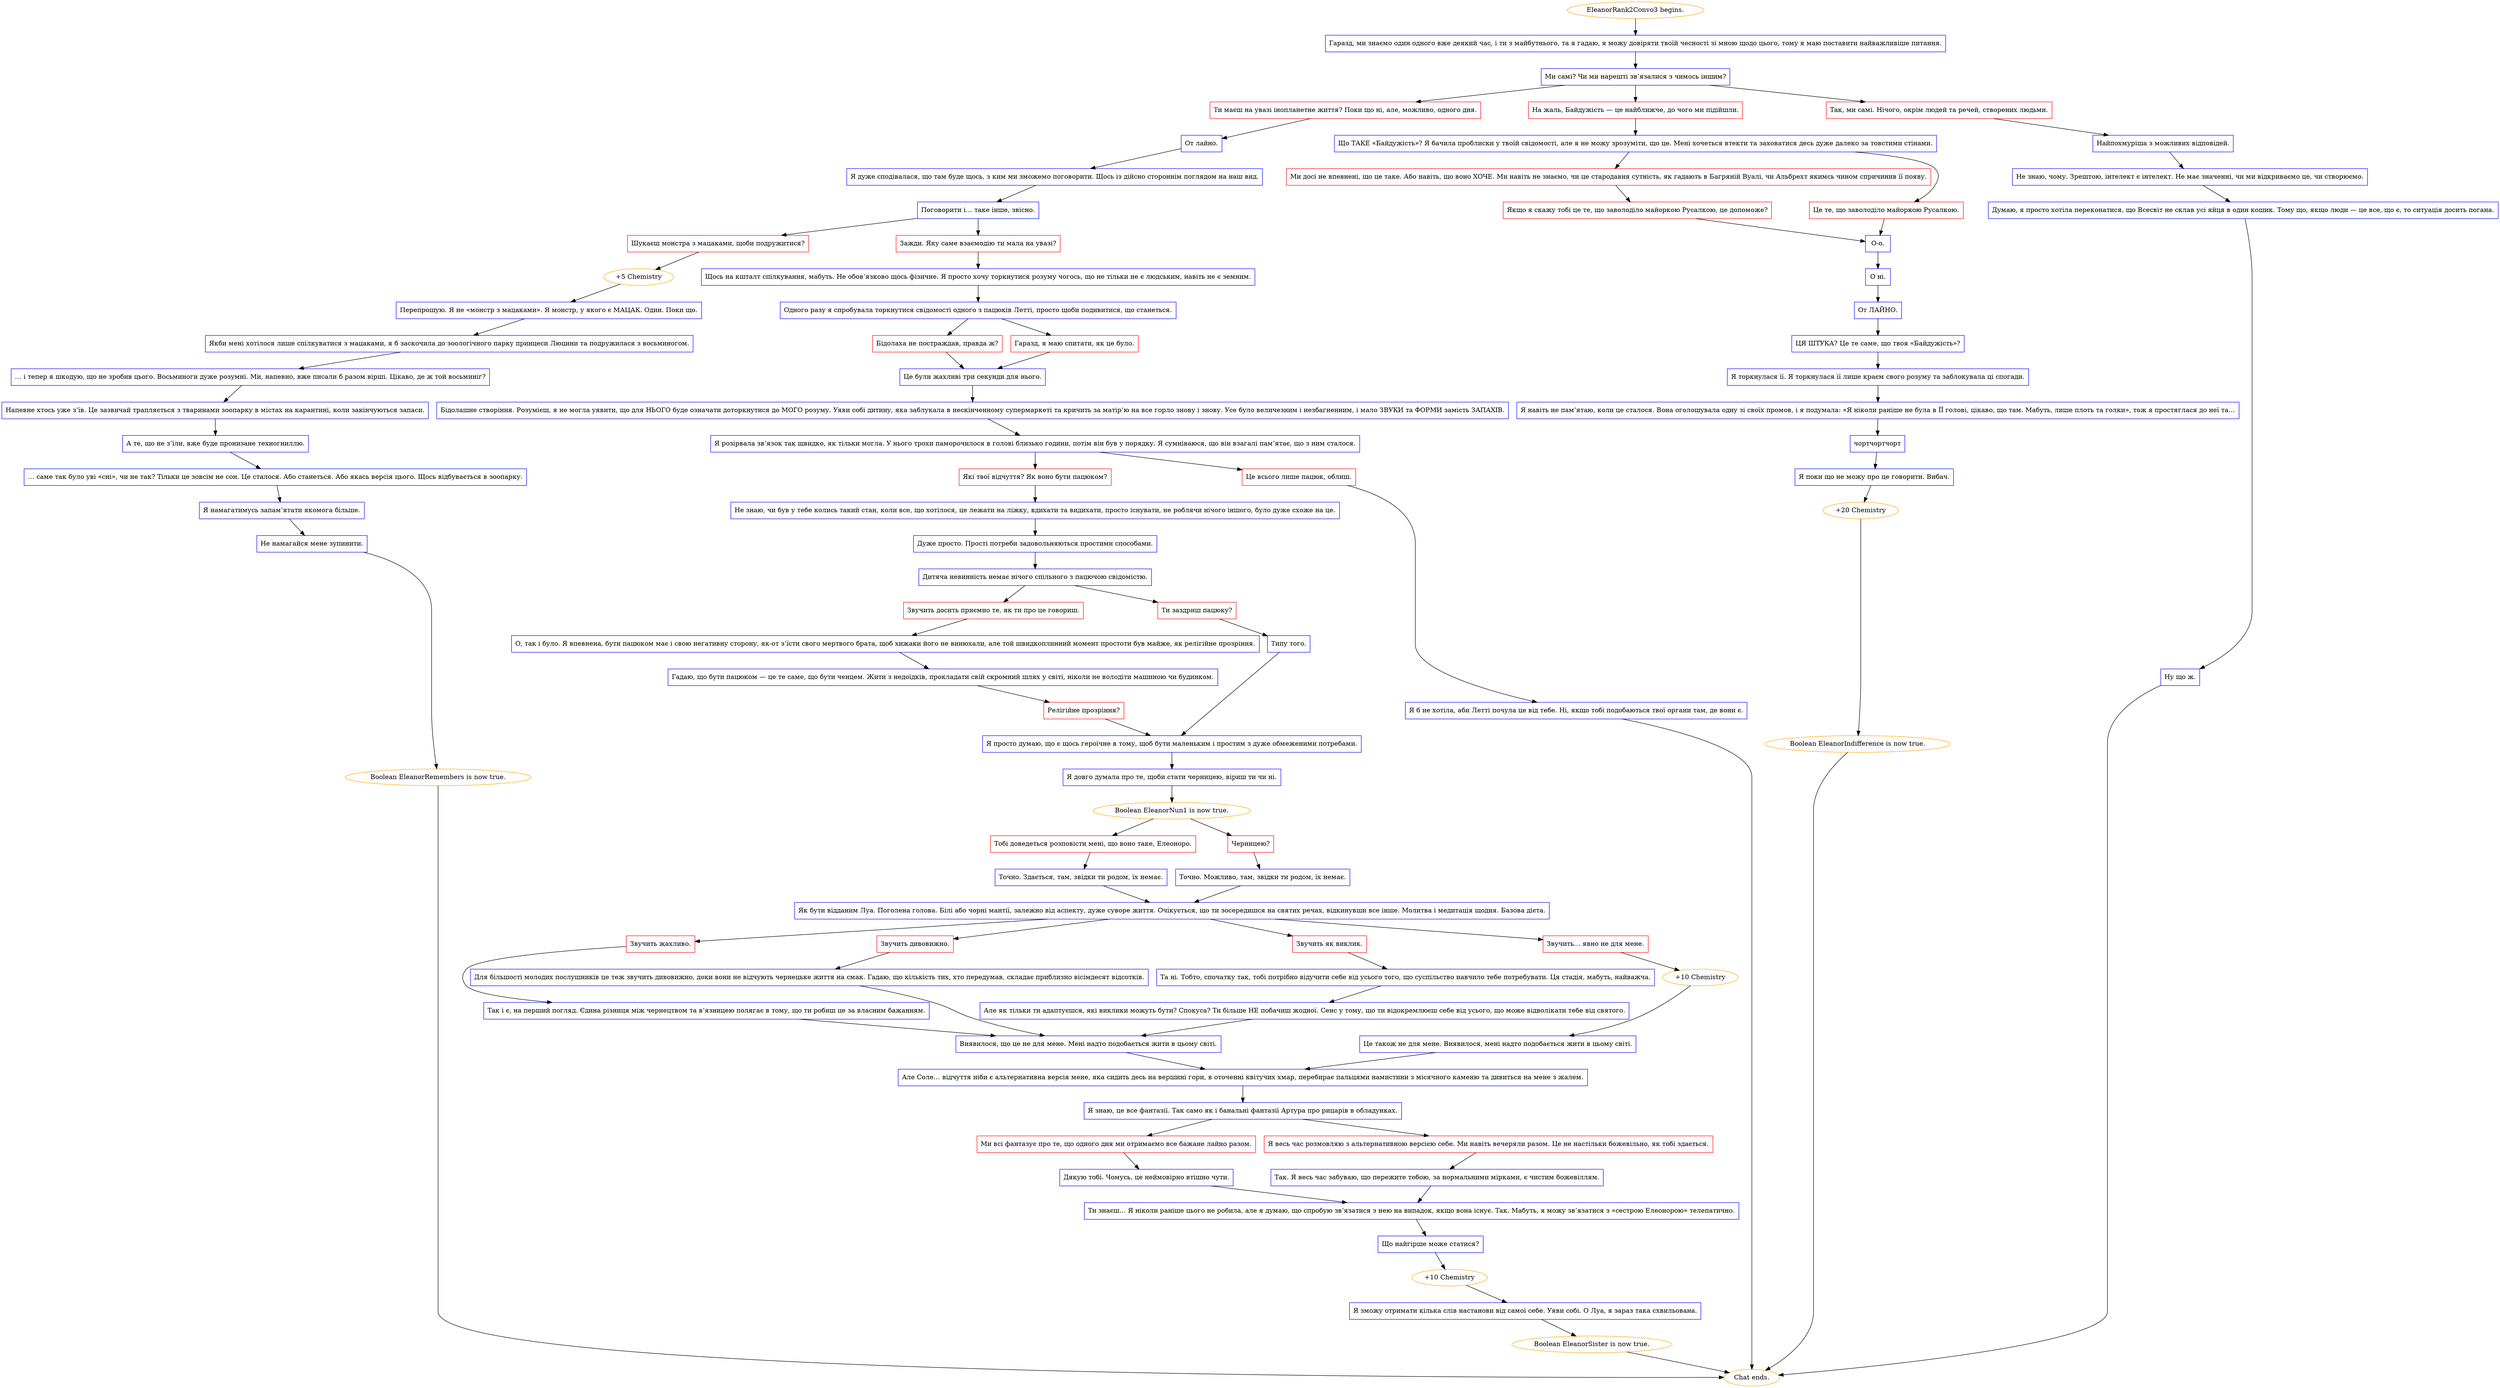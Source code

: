 digraph {
	"EleanorRank2Convo3 begins." [color=orange];
		"EleanorRank2Convo3 begins." -> j2051460591;
	j2051460591 [label="Гаразд, ми знаємо один одного вже деякий час, і ти з майбутнього, та я гадаю, я можу довіряти твоїй чесності зі мною щодо цього, тому я маю поставити найважливіше питання.",shape=box,color=blue];
		j2051460591 -> j1909278506;
	j1909278506 [label="Ми самі? Чи ми нарешті зв’язалися з чимось іншим?",shape=box,color=blue];
		j1909278506 -> j1806977654;
		j1909278506 -> j2119564033;
		j1909278506 -> j3170642397;
	j1806977654 [label="Ти маєш на увазі інопланетне життя? Поки що ні, але, можливо, одного дня.",shape=box,color=red];
		j1806977654 -> j2966540441;
	j2119564033 [label="На жаль, Байдужість — це найближче, до чого ми підійшли.",shape=box,color=red];
		j2119564033 -> j529776432;
	j3170642397 [label="Так, ми самі. Нічого, окрім людей та речей, створених людьми.",shape=box,color=red];
		j3170642397 -> j405314536;
	j2966540441 [label="От лайно.",shape=box,color=blue];
		j2966540441 -> j1577188705;
	j529776432 [label="Що ТАКЕ «Байдужість»? Я бачила проблиски у твоїй свідомості, але я не можу зрозуміти, що це. Мені хочеться втекти та заховатися десь дуже далеко за товстими стінами.",shape=box,color=blue];
		j529776432 -> j2890766044;
		j529776432 -> j952560556;
	j405314536 [label="Найпохмуріша з можливих відповідей.",shape=box,color=blue];
		j405314536 -> j4170360438;
	j1577188705 [label="Я дуже сподівалася, що там буде щось, з ким ми зможемо поговорити. Щось із дійсно стороннім поглядом на наш вид.",shape=box,color=blue];
		j1577188705 -> j2085383664;
	j2890766044 [label="Ми досі не впевнені, що це таке. Або навіть, що воно ХОЧЕ. Ми навіть не знаємо, чи це стародавня сутність, як гадають в Багряній Вуалі, чи Альбрехт якимсь чином спричинив її появу.",shape=box,color=red];
		j2890766044 -> j1190119774;
	j952560556 [label="Це те, що заволоділо майоркою Русалкою.",shape=box,color=red];
		j952560556 -> j3047906076;
	j4170360438 [label="Не знаю, чому. Зрештою, інтелект є інтелект. Не має значенні, чи ми відкриваємо це, чи створюємо.",shape=box,color=blue];
		j4170360438 -> j20771636;
	j2085383664 [label="Поговорити і… таке інше, звісно.",shape=box,color=blue];
		j2085383664 -> j1330685048;
		j2085383664 -> j4058167653;
	j1190119774 [label="Якщо я скажу тобі це те, що заволоділо майоркою Русалкою, це допоможе?",shape=box,color=red];
		j1190119774 -> j3047906076;
	j3047906076 [label="О-о.",shape=box,color=blue];
		j3047906076 -> j1898770587;
	j20771636 [label="Думаю, я просто хотіла переконатися, що Всесвіт не склав усі яйця в один кошик. Тому що, якщо люди — це все, що є, то ситуація досить погана.",shape=box,color=blue];
		j20771636 -> j189791187;
	j1330685048 [label="Шукаєш монстра з мацаками, щоби подружитися?",shape=box,color=red];
		j1330685048 -> j3844797292;
	j4058167653 [label="Зажди. Яку саме взаємодію ти мала на увазі?",shape=box,color=red];
		j4058167653 -> j2541842904;
	j1898770587 [label="О ні.",shape=box,color=blue];
		j1898770587 -> j1350565226;
	j189791187 [label="Ну що ж.",shape=box,color=blue];
		j189791187 -> "Chat ends.";
	j3844797292 [label="+5 Chemistry",color=orange];
		j3844797292 -> j533553332;
	j2541842904 [label="Щось на кшталт спілкування, мабуть. Не обов’язково щось фізичне. Я просто хочу торкнутися розуму чогось, що не тільки не є людським, навіть не є земним.",shape=box,color=blue];
		j2541842904 -> j2385385676;
	j1350565226 [label="От ЛАЙНО.",shape=box,color=blue];
		j1350565226 -> j454159978;
	"Chat ends." [color=orange];
	j533553332 [label="Перепрошую. Я не «монстр з мацаками». Я монстр, у якого є МАЦАК. Один. Поки що.",shape=box,color=blue];
		j533553332 -> j4074881788;
	j2385385676 [label="Одного разу я спробувала торкнутися свідомості одного з пацюків Летті, просто щоби подивитися, що станеться.",shape=box,color=blue];
		j2385385676 -> j4179336117;
		j2385385676 -> j3109475589;
	j454159978 [label="ЦЯ ШТУКА? Це те саме, що твоя «Байдужість»?",shape=box,color=blue];
		j454159978 -> j2688925721;
	j4074881788 [label="Якби мені хотілося лише спілкуватися з мацаками, я б заскочила до зоологічного парку принцеси Люцини та подружилася з восьминогом.",shape=box,color=blue];
		j4074881788 -> j3353599816;
	j4179336117 [label="Бідолаха не постраждав, правда ж?",shape=box,color=red];
		j4179336117 -> j166547368;
	j3109475589 [label="Гаразд, я маю спитати, як це було.",shape=box,color=red];
		j3109475589 -> j166547368;
	j2688925721 [label="Я торкнулася її. Я торкнулася її лише краєм свого розуму та заблокувала ці спогади.",shape=box,color=blue];
		j2688925721 -> j996175223;
	j3353599816 [label="… і тепер я шкодую, що не зробив цього. Восьминоги дуже розумні. Ми, напевно, вже писали б разом вірші. Цікаво, де ж той восьминіг?",shape=box,color=blue];
		j3353599816 -> j1694879183;
	j166547368 [label="Це були жахливі три секунди для нього.",shape=box,color=blue];
		j166547368 -> j3491594197;
	j996175223 [label="Я навіть не пам’ятаю, коли це сталося. Вона оголошувала одну зі своїх промов, і я подумала: «Я ніколи раніше не була в ЇЇ голові, цікаво, що там. Мабуть, лише плоть та голки», тож я простяглася до неї та…",shape=box,color=blue];
		j996175223 -> j2518607352;
	j1694879183 [label="Напевне хтось уже з’їв. Це зазвичай трапляється з тваринами зоопарку в містах на карантині, коли закінчуються запаси.",shape=box,color=blue];
		j1694879183 -> j261406787;
	j3491594197 [label="Бідолашне створіння. Розумієш, я не могла уявити, що для НЬОГО буде означати доторкнутися до МОГО розуму. Уяви собі дитину, яка заблукала в нескінченному супермаркеті та кричить за матір’ю на все горло знову і знову. Усе було величезним і незбагненним, і мало ЗВУКИ та ФОРМИ замість ЗАПАХІВ.",shape=box,color=blue];
		j3491594197 -> j57654612;
	j2518607352 [label="чортчортчорт",shape=box,color=blue];
		j2518607352 -> j1610545958;
	j261406787 [label="А те, що не з’їли, вже буде пронизане техногниллю.",shape=box,color=blue];
		j261406787 -> j2450135447;
	j57654612 [label="Я розірвала зв’язок так швидко, як тільки могла. У нього трохи паморочилося в голові близько години, потім він був у порядку. Я сумніваюся, що він взагалі пам’ятає, що з ним сталося.",shape=box,color=blue];
		j57654612 -> j1447073584;
		j57654612 -> j2748252154;
	j1610545958 [label="Я поки що не можу про це говорити. Вибач.",shape=box,color=blue];
		j1610545958 -> j4081317448;
	j2450135447 [label="… саме так було уві «сні», чи не так? Тільки це зовсім не сон. Це сталося. Або станеться. Або якась версія цього. Щось відбувається в зоопарку.",shape=box,color=blue];
		j2450135447 -> j1909382647;
	j1447073584 [label="Які твої відчуття? Як воно бути пацюком?",shape=box,color=red];
		j1447073584 -> j2684007091;
	j2748252154 [label="Це всього лише пацюк, облиш.",shape=box,color=red];
		j2748252154 -> j336208168;
	j4081317448 [label="+20 Chemistry",color=orange];
		j4081317448 -> j265674410;
	j1909382647 [label="Я намагатимусь запам’ятати якомога більше.",shape=box,color=blue];
		j1909382647 -> j3563763584;
	j2684007091 [label="Не знаю, чи був у тебе колись такий стан, коли все, що хотілося, це лежати на ліжку, вдихати та видихати, просто існувати, не роблячи нічого іншого, було дуже схоже на це.",shape=box,color=blue];
		j2684007091 -> j211047720;
	j336208168 [label="Я б не хотіла, аби Летті почула це від тебе. Ні, якщо тобі подобаються твої органи там, де вони є.",shape=box,color=blue];
		j336208168 -> "Chat ends.";
	j265674410 [label="Boolean EleanorIndifference is now true.",color=orange];
		j265674410 -> "Chat ends.";
	j3563763584 [label="Не намагайся мене зупинити.",shape=box,color=blue];
		j3563763584 -> j2594043065;
	j211047720 [label="Дуже просто. Прості потреби задовольняються простими способами.",shape=box,color=blue];
		j211047720 -> j4073502815;
	j2594043065 [label="Boolean EleanorRemembers is now true.",color=orange];
		j2594043065 -> "Chat ends.";
	j4073502815 [label="Дитяча невинність немає нічого спільного з пацючою свідомістю.",shape=box,color=blue];
		j4073502815 -> j3098032020;
		j4073502815 -> j3487105093;
	j3098032020 [label="Звучить досить приємно те, як ти про це говориш.",shape=box,color=red];
		j3098032020 -> j10104611;
	j3487105093 [label="Ти заздриш пацюку?",shape=box,color=red];
		j3487105093 -> j3656345246;
	j10104611 [label="О, так і було. Я впевнена, бути пацюком має і свою негативну сторону, як-от з’їсти свого мертвого брата, щоб хижаки його не винюхали, але той швидкоплинний момент простоти був майже, як релігійне прозріння.",shape=box,color=blue];
		j10104611 -> j2818847600;
	j3656345246 [label="Типу того.",shape=box,color=blue];
		j3656345246 -> j2975213657;
	j2818847600 [label="Гадаю, що бути пацюком — це те саме, що бути ченцем. Жити з недоїдків, прокладати свій скромний шлях у світі, ніколи не володіти машиною чи будинком.",shape=box,color=blue];
		j2818847600 -> j2863043613;
	j2975213657 [label="Я просто думаю, що є щось героїчне в тому, щоб бути маленьким і простим з дуже обмеженими потребами.",shape=box,color=blue];
		j2975213657 -> j4294225330;
	j2863043613 [label="Релігійне прозріння?",shape=box,color=red];
		j2863043613 -> j2975213657;
	j4294225330 [label="Я довго думала про те, щоби стати черницею, віриш ти чи ні.",shape=box,color=blue];
		j4294225330 -> j3959670094;
	j3959670094 [label="Boolean EleanorNun1 is now true.",color=orange];
		j3959670094 -> j1607950809;
		j3959670094 -> j3713461789;
	j1607950809 [label="Тобі доведеться розповісти мені, що воно таке, Елеоноро.",shape=box,color=red];
		j1607950809 -> j565252272;
	j3713461789 [label="Черницею?",shape=box,color=red];
		j3713461789 -> j4128944522;
	j565252272 [label="Точно. Здається, там, звідки ти родом, їх немає.",shape=box,color=blue];
		j565252272 -> j851491111;
	j4128944522 [label="Точно. Можливо, там, звідки ти родом, їх немає.",shape=box,color=blue];
		j4128944522 -> j851491111;
	j851491111 [label="Як бути відданим Луа. Поголена голова. Білі або чорні мантії, залежно від аспекту, дуже суворе життя. Очікується, що ти зосередишся на святих речах, відкинувши все інше. Молитва і медитація щодня. Базова дієта.",shape=box,color=blue];
		j851491111 -> j687079257;
		j851491111 -> j3913368021;
		j851491111 -> j3840607370;
		j851491111 -> j2668464008;
	j687079257 [label="Звучить жахливо.",shape=box,color=red];
		j687079257 -> j709320885;
	j3913368021 [label="Звучить дивовижно.",shape=box,color=red];
		j3913368021 -> j1593401146;
	j3840607370 [label="Звучить як виклик.",shape=box,color=red];
		j3840607370 -> j3115044713;
	j2668464008 [label="Звучить… явно не для мене.",shape=box,color=red];
		j2668464008 -> j2316282467;
	j709320885 [label="Так і є, на перший погляд. Єдина різниця між чернецтвом та в’язницею полягає в тому, що ти робиш це за власним бажанням.",shape=box,color=blue];
		j709320885 -> j2335591131;
	j1593401146 [label="Для більшості молодих послушників це теж звучить дивовижно, доки вони не відчують чернецьке життя на смак. Гадаю, що кількість тих, хто передумав, складає приблизно вісімдесят відсотків.",shape=box,color=blue];
		j1593401146 -> j2335591131;
	j3115044713 [label="Та ні. Тобто, спочатку так, тобі потрібно відучити себе від усього того, що суспільство навчило тебе потребувати. Ця стадія, мабуть, найважча.",shape=box,color=blue];
		j3115044713 -> j2480448088;
	j2316282467 [label="+10 Chemistry",color=orange];
		j2316282467 -> j3432282464;
	j2335591131 [label="Виявилося, що це не для мене. Мені надто подобається жити в цьому світі.",shape=box,color=blue];
		j2335591131 -> j1015206743;
	j2480448088 [label="Але як тільки ти адаптуєшся, які виклики можуть бути? Спокуса? Ти більше НЕ побачиш жодної. Сенс у тому, що ти відокремлюєш себе від усього, що може відволікати тебе від святого.",shape=box,color=blue];
		j2480448088 -> j2335591131;
	j3432282464 [label="Це також не для мене. Виявилося, мені надто подобається жити в цьому світі.",shape=box,color=blue];
		j3432282464 -> j1015206743;
	j1015206743 [label="Але Соле… відчуття ніби є альтернативна версія мене, яка сидить десь на вершині гори, в оточенні квітучих хмар, перебирає пальцями намистини з місячного каменю та дивиться на мене з жалем.",shape=box,color=blue];
		j1015206743 -> j4179588183;
	j4179588183 [label="Я знаю, це все фантазії. Так само як і банальні фантазії Артура про рицарів в обладунках.",shape=box,color=blue];
		j4179588183 -> j597954617;
		j4179588183 -> j3378953183;
	j597954617 [label="Ми всі фантазує про те, що одного дня ми отримаємо все бажане лайно разом.",shape=box,color=red];
		j597954617 -> j859749606;
	j3378953183 [label="Я весь час розмовляю з альтернативною версією себе. Ми навіть вечеряли разом. Це не настільки божевільно, як тобі здається.",shape=box,color=red];
		j3378953183 -> j835280301;
	j859749606 [label="Дякую тобі. Чомусь, це неймовірно втішно чути.",shape=box,color=blue];
		j859749606 -> j1547133802;
	j835280301 [label="Так. Я весь час забуваю, що пережите тобою, за нормальними мірками, є чистим божевіллям.",shape=box,color=blue];
		j835280301 -> j1547133802;
	j1547133802 [label="Ти знаєш… Я ніколи раніше цього не робила, але я думаю, що спробую зв’язатися з нею на випадок, якщо вона існує. Так. Мабуть, я можу зв’язатися з «сестрою Елеонорою» телепатично.",shape=box,color=blue];
		j1547133802 -> j2254656325;
	j2254656325 [label="Що найгірше може статися?",shape=box,color=blue];
		j2254656325 -> j3705512853;
	j3705512853 [label="+10 Chemistry",color=orange];
		j3705512853 -> j2009151391;
	j2009151391 [label="Я зможу отримати кілька слів настанови від самої себе. Уяви собі. О Луа, я зараз така схвильована.",shape=box,color=blue];
		j2009151391 -> j3982627706;
	j3982627706 [label="Boolean EleanorSister is now true.",color=orange];
		j3982627706 -> "Chat ends.";
}